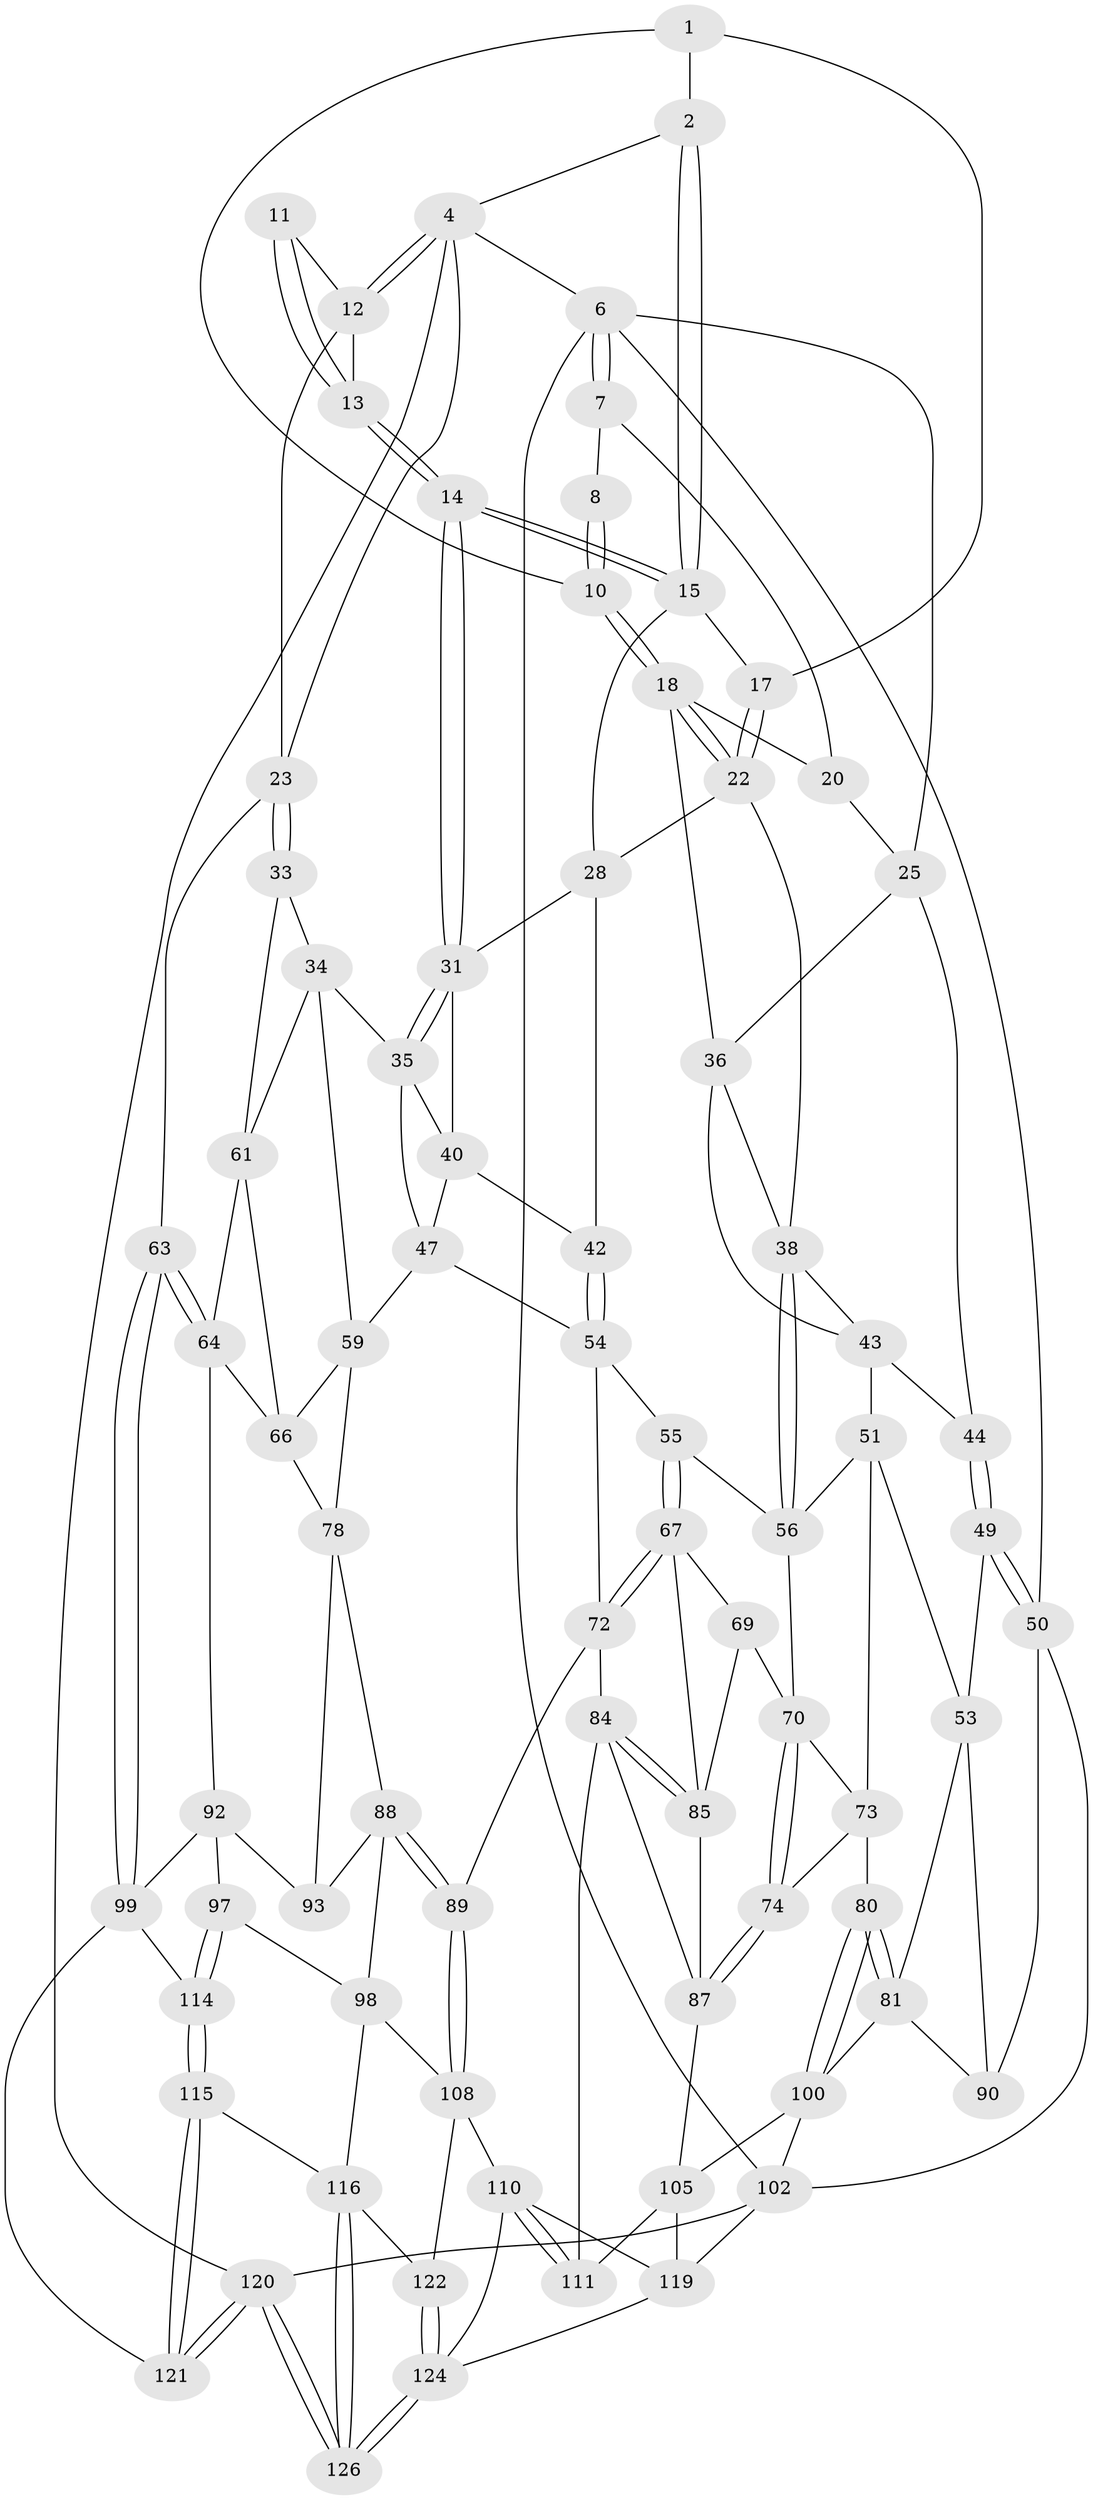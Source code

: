 // Generated by graph-tools (version 1.1) at 2025/52/02/27/25 19:52:41]
// undirected, 77 vertices, 177 edges
graph export_dot {
graph [start="1"]
  node [color=gray90,style=filled];
  1 [pos="+0.3433251411989309+0",super="+9"];
  2 [pos="+0.6784731388227938+0",super="+3"];
  4 [pos="+1+0",super="+5"];
  6 [pos="+0+0",super="+27"];
  7 [pos="+0.13347149477542133+0"];
  8 [pos="+0.25027247221971227+0"];
  10 [pos="+0.33668994727879653+0.08801105023760555"];
  11 [pos="+0.8745623612118788+0"];
  12 [pos="+0.9566606784308587+0.07966163244028424",super="+21"];
  13 [pos="+0.8512563333605525+0.11967896826042351"];
  14 [pos="+0.8286960947183845+0.17978472803775528"];
  15 [pos="+0.6591510906995242+0",super="+16"];
  17 [pos="+0.4484969635675153+0.07171528053930451"];
  18 [pos="+0.3387584000422313+0.155118916085921",super="+19"];
  20 [pos="+0.15363811995086293+0"];
  22 [pos="+0.44603739680985166+0.1736316040096075",super="+30"];
  23 [pos="+1+0.22731212240242465",super="+24"];
  25 [pos="+0.13394723343257287+0.12812217054393812",super="+26"];
  28 [pos="+0.6099517919750931+0.14256808538050866",super="+29"];
  31 [pos="+0.8295525451521826+0.19155314146028185",super="+32"];
  33 [pos="+0.9657508973185512+0.24479734199431818"];
  34 [pos="+0.8938040473506075+0.23227620849706074",super="+58"];
  35 [pos="+0.8443444190233876+0.20874835117121437",super="+46"];
  36 [pos="+0.29787370471778074+0.18235118781613147",super="+37"];
  38 [pos="+0.3929326934120841+0.3264961634707551",super="+39"];
  40 [pos="+0.672660081863248+0.22697806079046007",super="+41"];
  42 [pos="+0.5238377951309214+0.26354072015704305"];
  43 [pos="+0.21030267568490593+0.2602959714099782",super="+45"];
  44 [pos="+0.12816822695154106+0.26854778697669973"];
  47 [pos="+0.7028126964229504+0.4232522795219541",super="+48"];
  49 [pos="+0.11158762708209131+0.4158597679308464"];
  50 [pos="+0+0.4032892926578708",super="+91"];
  51 [pos="+0.23151625816652632+0.3322165106525486",super="+52"];
  53 [pos="+0.17114641143616202+0.4387151577231988",super="+82"];
  54 [pos="+0.5446906336031748+0.3754591856195606",super="+57"];
  55 [pos="+0.4439872514890059+0.3722887302848929"];
  56 [pos="+0.3941190584292338+0.3402523592523249",super="+62"];
  59 [pos="+0.7830912047081787+0.42521589278150645",super="+60"];
  61 [pos="+0.916558681637303+0.368028719189362",super="+65"];
  63 [pos="+1+0.5423232660800534"];
  64 [pos="+0.9950551993673667+0.4943185150088946",super="+76"];
  66 [pos="+0.8503045140047208+0.44364301466678563",super="+77"];
  67 [pos="+0.466797026366336+0.4651047924694902",super="+68"];
  69 [pos="+0.39788478314470616+0.48038858241175414"];
  70 [pos="+0.35690430912932936+0.4286118746296719",super="+71"];
  72 [pos="+0.5248038493733114+0.48244085172220785",super="+83"];
  73 [pos="+0.31619638373879977+0.43255866294643386",super="+75"];
  74 [pos="+0.29570947124634106+0.5751042299713116"];
  78 [pos="+0.8479392341299351+0.5531374213294897",super="+79"];
  80 [pos="+0.23023979784760326+0.572557339022132"];
  81 [pos="+0.1872507694871551+0.49818084398196055",super="+94"];
  84 [pos="+0.4745212494738052+0.6151722072645033",super="+107"];
  85 [pos="+0.46696643811770666+0.6058042407910433",super="+86"];
  87 [pos="+0.2983379779714381+0.5759194694883631",super="+104"];
  88 [pos="+0.7090879270478111+0.5413023143168042",super="+95"];
  89 [pos="+0.6259846978960725+0.6268641771800364"];
  90 [pos="+0.06735798786793264+0.5670871245782924"];
  92 [pos="+0.8745269224089227+0.5682453680542472",super="+96"];
  93 [pos="+0.8510898767087648+0.5575945399950724"];
  97 [pos="+0.846591034278991+0.6945165830574119"];
  98 [pos="+0.8182125692613945+0.6912117118705466",super="+112"];
  99 [pos="+1+0.5448679701923093",super="+113"];
  100 [pos="+0.14777086737869044+0.7270031938737289",super="+101"];
  102 [pos="+0+0.7887003112294545",super="+103"];
  105 [pos="+0.3517179746449508+0.7003592009557288",super="+106"];
  108 [pos="+0.6465888631221685+0.7345676563285615",super="+109"];
  110 [pos="+0.5093563528339419+0.8423222351029634",super="+118"];
  111 [pos="+0.44034012210771484+0.7043935522813918"];
  114 [pos="+0.8843202410949116+0.7227254206310257"];
  115 [pos="+0.9224916729878865+0.8036889507588735"];
  116 [pos="+0.7893879551212715+0.9105556901011637",super="+117"];
  119 [pos="+0.22797301292496205+0.8290491087480567",super="+123"];
  120 [pos="+1+1"];
  121 [pos="+1+0.9472397600247804"];
  122 [pos="+0.5159426256562606+0.8435046580545807"];
  124 [pos="+0.6975620052625857+1",super="+125"];
  126 [pos="+0.8016928937957583+1"];
  1 -- 2;
  1 -- 10;
  1 -- 17;
  2 -- 15;
  2 -- 15;
  2 -- 4;
  4 -- 12;
  4 -- 12;
  4 -- 120;
  4 -- 6;
  4 -- 23;
  6 -- 7;
  6 -- 7;
  6 -- 50;
  6 -- 25;
  6 -- 102;
  7 -- 8;
  7 -- 20;
  8 -- 10;
  8 -- 10;
  10 -- 18;
  10 -- 18;
  11 -- 12;
  11 -- 13;
  11 -- 13;
  12 -- 13;
  12 -- 23;
  13 -- 14;
  13 -- 14;
  14 -- 15;
  14 -- 15;
  14 -- 31;
  14 -- 31;
  15 -- 17;
  15 -- 28;
  17 -- 22;
  17 -- 22;
  18 -- 22;
  18 -- 22;
  18 -- 20;
  18 -- 36;
  20 -- 25;
  22 -- 38;
  22 -- 28;
  23 -- 33;
  23 -- 33;
  23 -- 63;
  25 -- 44;
  25 -- 36;
  28 -- 31;
  28 -- 42;
  31 -- 35;
  31 -- 35;
  31 -- 40;
  33 -- 34;
  33 -- 61;
  34 -- 35;
  34 -- 59;
  34 -- 61;
  35 -- 40;
  35 -- 47;
  36 -- 38;
  36 -- 43;
  38 -- 56;
  38 -- 56;
  38 -- 43;
  40 -- 42;
  40 -- 47;
  42 -- 54;
  42 -- 54;
  43 -- 44;
  43 -- 51;
  44 -- 49;
  44 -- 49;
  47 -- 59;
  47 -- 54;
  49 -- 50;
  49 -- 50;
  49 -- 53;
  50 -- 90;
  50 -- 102;
  51 -- 73;
  51 -- 53;
  51 -- 56;
  53 -- 81;
  53 -- 90;
  54 -- 55;
  54 -- 72;
  55 -- 56;
  55 -- 67;
  55 -- 67;
  56 -- 70;
  59 -- 66;
  59 -- 78;
  61 -- 64;
  61 -- 66;
  63 -- 64;
  63 -- 64;
  63 -- 99;
  63 -- 99;
  64 -- 92;
  64 -- 66;
  66 -- 78;
  67 -- 72;
  67 -- 72;
  67 -- 69;
  67 -- 85;
  69 -- 70;
  69 -- 85;
  70 -- 74;
  70 -- 74;
  70 -- 73;
  72 -- 89;
  72 -- 84;
  73 -- 80;
  73 -- 74;
  74 -- 87;
  74 -- 87;
  78 -- 93;
  78 -- 88;
  80 -- 81;
  80 -- 81;
  80 -- 100;
  80 -- 100;
  81 -- 90;
  81 -- 100;
  84 -- 85;
  84 -- 85;
  84 -- 111;
  84 -- 87;
  85 -- 87;
  87 -- 105;
  88 -- 89;
  88 -- 89;
  88 -- 98;
  88 -- 93;
  89 -- 108;
  89 -- 108;
  92 -- 93;
  92 -- 97;
  92 -- 99;
  97 -- 98;
  97 -- 114;
  97 -- 114;
  98 -- 108;
  98 -- 116;
  99 -- 121;
  99 -- 114;
  100 -- 102;
  100 -- 105;
  102 -- 120;
  102 -- 119;
  105 -- 111;
  105 -- 119;
  108 -- 122;
  108 -- 110;
  110 -- 111;
  110 -- 111;
  110 -- 119;
  110 -- 124;
  114 -- 115;
  114 -- 115;
  115 -- 116;
  115 -- 121;
  115 -- 121;
  116 -- 126;
  116 -- 126;
  116 -- 122;
  119 -- 124;
  120 -- 121;
  120 -- 121;
  120 -- 126;
  120 -- 126;
  122 -- 124;
  122 -- 124;
  124 -- 126;
  124 -- 126;
}
